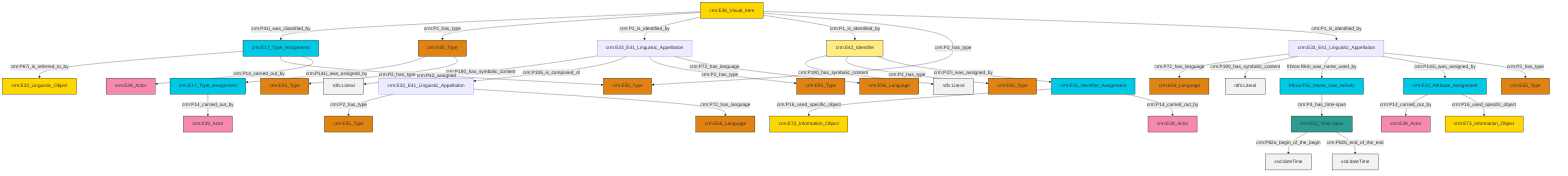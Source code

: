 graph TD
classDef Literal fill:#f2f2f2,stroke:#000000;
classDef CRM_Entity fill:#FFFFFF,stroke:#000000;
classDef Temporal_Entity fill:#00C9E6, stroke:#000000;
classDef Type fill:#E18312, stroke:#000000;
classDef Time-Span fill:#2C9C91, stroke:#000000;
classDef Appellation fill:#FFEB7F, stroke:#000000;
classDef Place fill:#008836, stroke:#000000;
classDef Persistent_Item fill:#B266B2, stroke:#000000;
classDef Conceptual_Object fill:#FFD700, stroke:#000000;
classDef Physical_Thing fill:#D2B48C, stroke:#000000;
classDef Actor fill:#f58aad, stroke:#000000;
classDef PC_Classes fill:#4ce600, stroke:#000000;
classDef Multi fill:#cccccc,stroke:#000000;

2["crm:E33_E41_Linguistic_Appellation"]:::Default -->|crm:P72_has_language| 3["crm:E56_Language"]:::Type
12["crm:E36_Visual_Item"]:::Conceptual_Object -->|crm:P41i_was_classified_by| 13["crm:E17_Type_Assignment"]:::Temporal_Entity
17["frbroo:F52_Name_Use_Activity"]:::Temporal_Entity -->|crm:P4_has_time-span| 0["crm:E52_Time-Span"]:::Time-Span
18["crm:E55_Type"]:::Type -->|crm:P141i_was_assigned_by| 19["crm:E17_Type_Assignment"]:::Temporal_Entity
18["crm:E55_Type"]:::Type -->|crm:P2_has_type| 10["crm:E55_Type"]:::Type
12["crm:E36_Visual_Item"]:::Conceptual_Object -->|crm:P2_has_type| 18["crm:E55_Type"]:::Type
0["crm:E52_Time-Span"]:::Time-Span -->|crm:P82a_begin_of_the_begin| 22[xsd:dateTime]:::Literal
23["crm:E33_E41_Linguistic_Appellation"]:::Default -->|crm:P190_has_symbolic_content| 24[rdfs:Literal]:::Literal
4["crm:E42_Identifier"]:::Appellation -->|crm:P190_has_symbolic_content| 25[rdfs:Literal]:::Literal
26["crm:E33_E41_Linguistic_Appellation"]:::Default -->|crm:P2_has_type| 27["crm:E55_Type"]:::Type
12["crm:E36_Visual_Item"]:::Conceptual_Object -->|crm:P1_is_identified_by| 23["crm:E33_E41_Linguistic_Appellation"]:::Default
23["crm:E33_E41_Linguistic_Appellation"]:::Default -->|crm:P106_is_composed_of| 26["crm:E33_E41_Linguistic_Appellation"]:::Default
12["crm:E36_Visual_Item"]:::Conceptual_Object -->|crm:P1_is_identified_by| 4["crm:E42_Identifier"]:::Appellation
2["crm:E33_E41_Linguistic_Appellation"]:::Default -->|crm:P190_has_symbolic_content| 43[rdfs:Literal]:::Literal
32["crm:E13_Attribute_Assignment"]:::Temporal_Entity -->|crm:P14_carried_out_by| 28["crm:E39_Actor"]:::Actor
13["crm:E17_Type_Assignment"]:::Temporal_Entity -->|crm:P67i_is_referred_to_by| 39["crm:E33_Linguistic_Object"]:::Conceptual_Object
36["crm:E15_Identifier_Assignment"]:::Temporal_Entity -->|crm:P16_used_specific_object| 47["crm:E73_Information_Object"]:::Conceptual_Object
13["crm:E17_Type_Assignment"]:::Temporal_Entity -->|crm:P42_assigned| 6["crm:E55_Type"]:::Type
23["crm:E33_E41_Linguistic_Appellation"]:::Default -->|crm:P2_has_type| 14["crm:E55_Type"]:::Type
2["crm:E33_E41_Linguistic_Appellation"]:::Default -->|frbroo:R64i_was_name_used_by| 17["frbroo:F52_Name_Use_Activity"]:::Temporal_Entity
4["crm:E42_Identifier"]:::Appellation -->|crm:P2_has_type| 8["crm:E55_Type"]:::Type
12["crm:E36_Visual_Item"]:::Conceptual_Object -->|crm:P2_has_type| 6["crm:E55_Type"]:::Type
0["crm:E52_Time-Span"]:::Time-Span -->|crm:P82b_end_of_the_end| 53[xsd:dateTime]:::Literal
32["crm:E13_Attribute_Assignment"]:::Temporal_Entity -->|crm:P16_used_specific_object| 41["crm:E73_Information_Object"]:::Conceptual_Object
23["crm:E33_E41_Linguistic_Appellation"]:::Default -->|crm:P72_has_language| 34["crm:E56_Language"]:::Type
4["crm:E42_Identifier"]:::Appellation -->|crm:P37i_was_assigned_by| 36["crm:E15_Identifier_Assignment"]:::Temporal_Entity
12["crm:E36_Visual_Item"]:::Conceptual_Object -->|crm:P1_is_identified_by| 2["crm:E33_E41_Linguistic_Appellation"]:::Default
36["crm:E15_Identifier_Assignment"]:::Temporal_Entity -->|crm:P14_carried_out_by| 54["crm:E39_Actor"]:::Actor
2["crm:E33_E41_Linguistic_Appellation"]:::Default -->|crm:P141i_was_assigned_by| 32["crm:E13_Attribute_Assignment"]:::Temporal_Entity
2["crm:E33_E41_Linguistic_Appellation"]:::Default -->|crm:P2_has_type| 57["crm:E55_Type"]:::Type
13["crm:E17_Type_Assignment"]:::Temporal_Entity -->|crm:P14_carried_out_by| 20["crm:E39_Actor"]:::Actor
26["crm:E33_E41_Linguistic_Appellation"]:::Default -->|crm:P72_has_language| 60["crm:E56_Language"]:::Type
19["crm:E17_Type_Assignment"]:::Temporal_Entity -->|crm:P14_carried_out_by| 48["crm:E39_Actor"]:::Actor